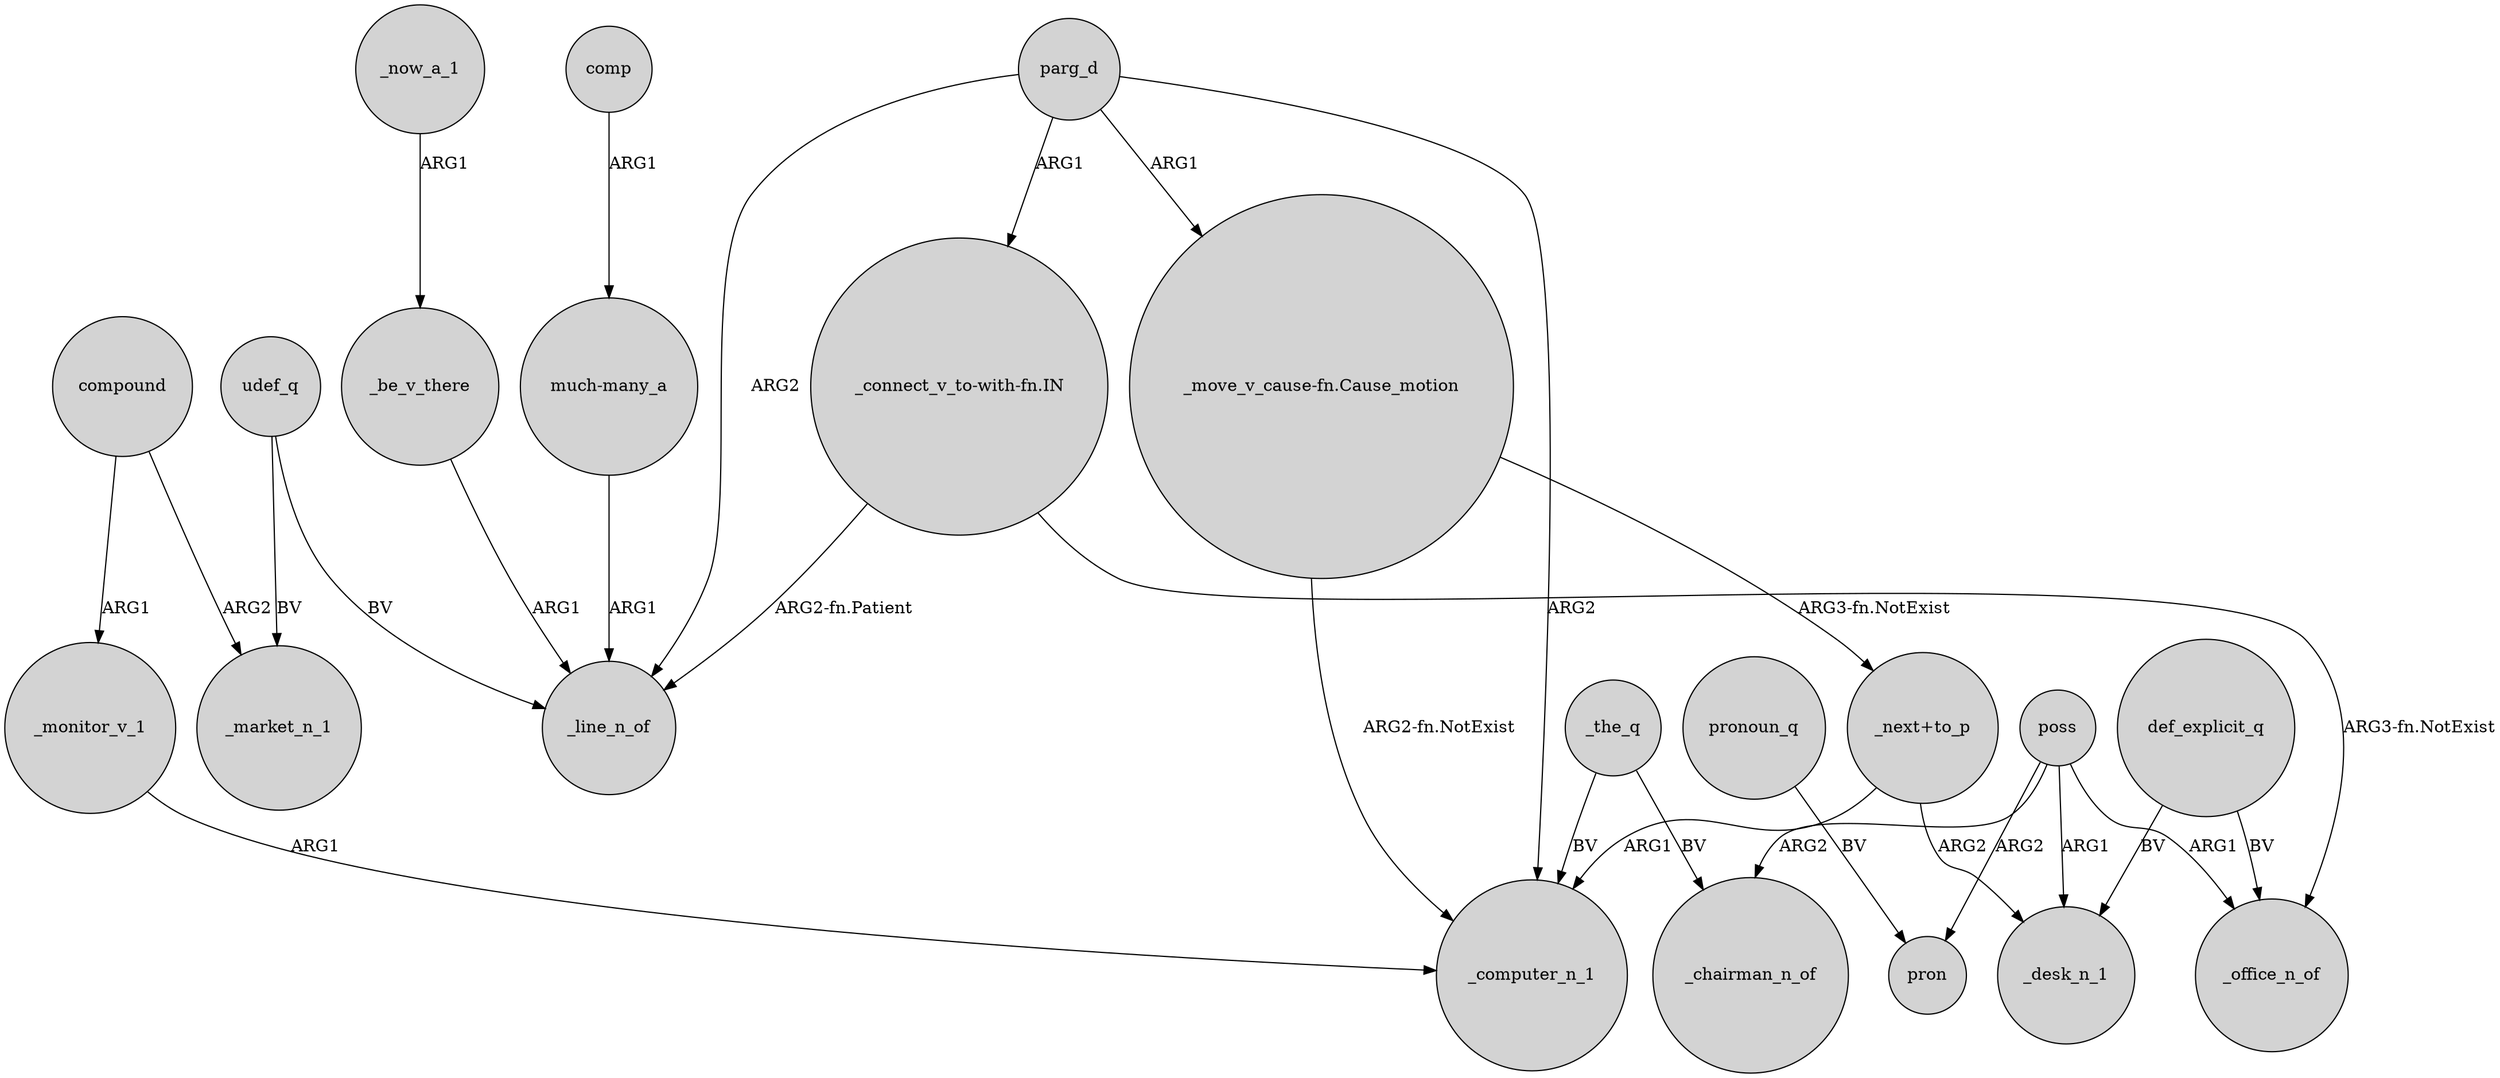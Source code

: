 digraph {
	node [shape=circle style=filled]
	compound -> _market_n_1 [label=ARG2]
	poss -> pron [label=ARG2]
	parg_d -> _line_n_of [label=ARG2]
	_be_v_there -> _line_n_of [label=ARG1]
	def_explicit_q -> _office_n_of [label=BV]
	_monitor_v_1 -> _computer_n_1 [label=ARG1]
	"_move_v_cause-fn.Cause_motion" -> "_next+to_p" [label="ARG3-fn.NotExist"]
	"_next+to_p" -> _desk_n_1 [label=ARG2]
	udef_q -> _market_n_1 [label=BV]
	compound -> _monitor_v_1 [label=ARG1]
	_now_a_1 -> _be_v_there [label=ARG1]
	pronoun_q -> pron [label=BV]
	"_connect_v_to-with-fn.IN" -> _office_n_of [label="ARG3-fn.NotExist"]
	comp -> "much-many_a" [label=ARG1]
	poss -> _desk_n_1 [label=ARG1]
	parg_d -> _computer_n_1 [label=ARG2]
	udef_q -> _line_n_of [label=BV]
	_the_q -> _chairman_n_of [label=BV]
	poss -> _chairman_n_of [label=ARG2]
	parg_d -> "_move_v_cause-fn.Cause_motion" [label=ARG1]
	parg_d -> "_connect_v_to-with-fn.IN" [label=ARG1]
	poss -> _office_n_of [label=ARG1]
	def_explicit_q -> _desk_n_1 [label=BV]
	_the_q -> _computer_n_1 [label=BV]
	"_move_v_cause-fn.Cause_motion" -> _computer_n_1 [label="ARG2-fn.NotExist"]
	"_next+to_p" -> _computer_n_1 [label=ARG1]
	"_connect_v_to-with-fn.IN" -> _line_n_of [label="ARG2-fn.Patient"]
	"much-many_a" -> _line_n_of [label=ARG1]
}
